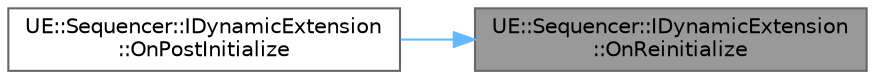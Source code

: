 digraph "UE::Sequencer::IDynamicExtension::OnReinitialize"
{
 // INTERACTIVE_SVG=YES
 // LATEX_PDF_SIZE
  bgcolor="transparent";
  edge [fontname=Helvetica,fontsize=10,labelfontname=Helvetica,labelfontsize=10];
  node [fontname=Helvetica,fontsize=10,shape=box,height=0.2,width=0.4];
  rankdir="RL";
  Node1 [id="Node000001",label="UE::Sequencer::IDynamicExtension\l::OnReinitialize",height=0.2,width=0.4,color="gray40", fillcolor="grey60", style="filled", fontcolor="black",tooltip="Called to reinitialize extensions after a major change."];
  Node1 -> Node2 [id="edge1_Node000001_Node000002",dir="back",color="steelblue1",style="solid",tooltip=" "];
  Node2 [id="Node000002",label="UE::Sequencer::IDynamicExtension\l::OnPostInitialize",height=0.2,width=0.4,color="grey40", fillcolor="white", style="filled",URL="$d8/dea/classUE_1_1Sequencer_1_1IDynamicExtension.html#a8c6f2c143dd8a454a7c01ff6ea25edae",tooltip="Called after all extensions have been created on a data model."];
}
